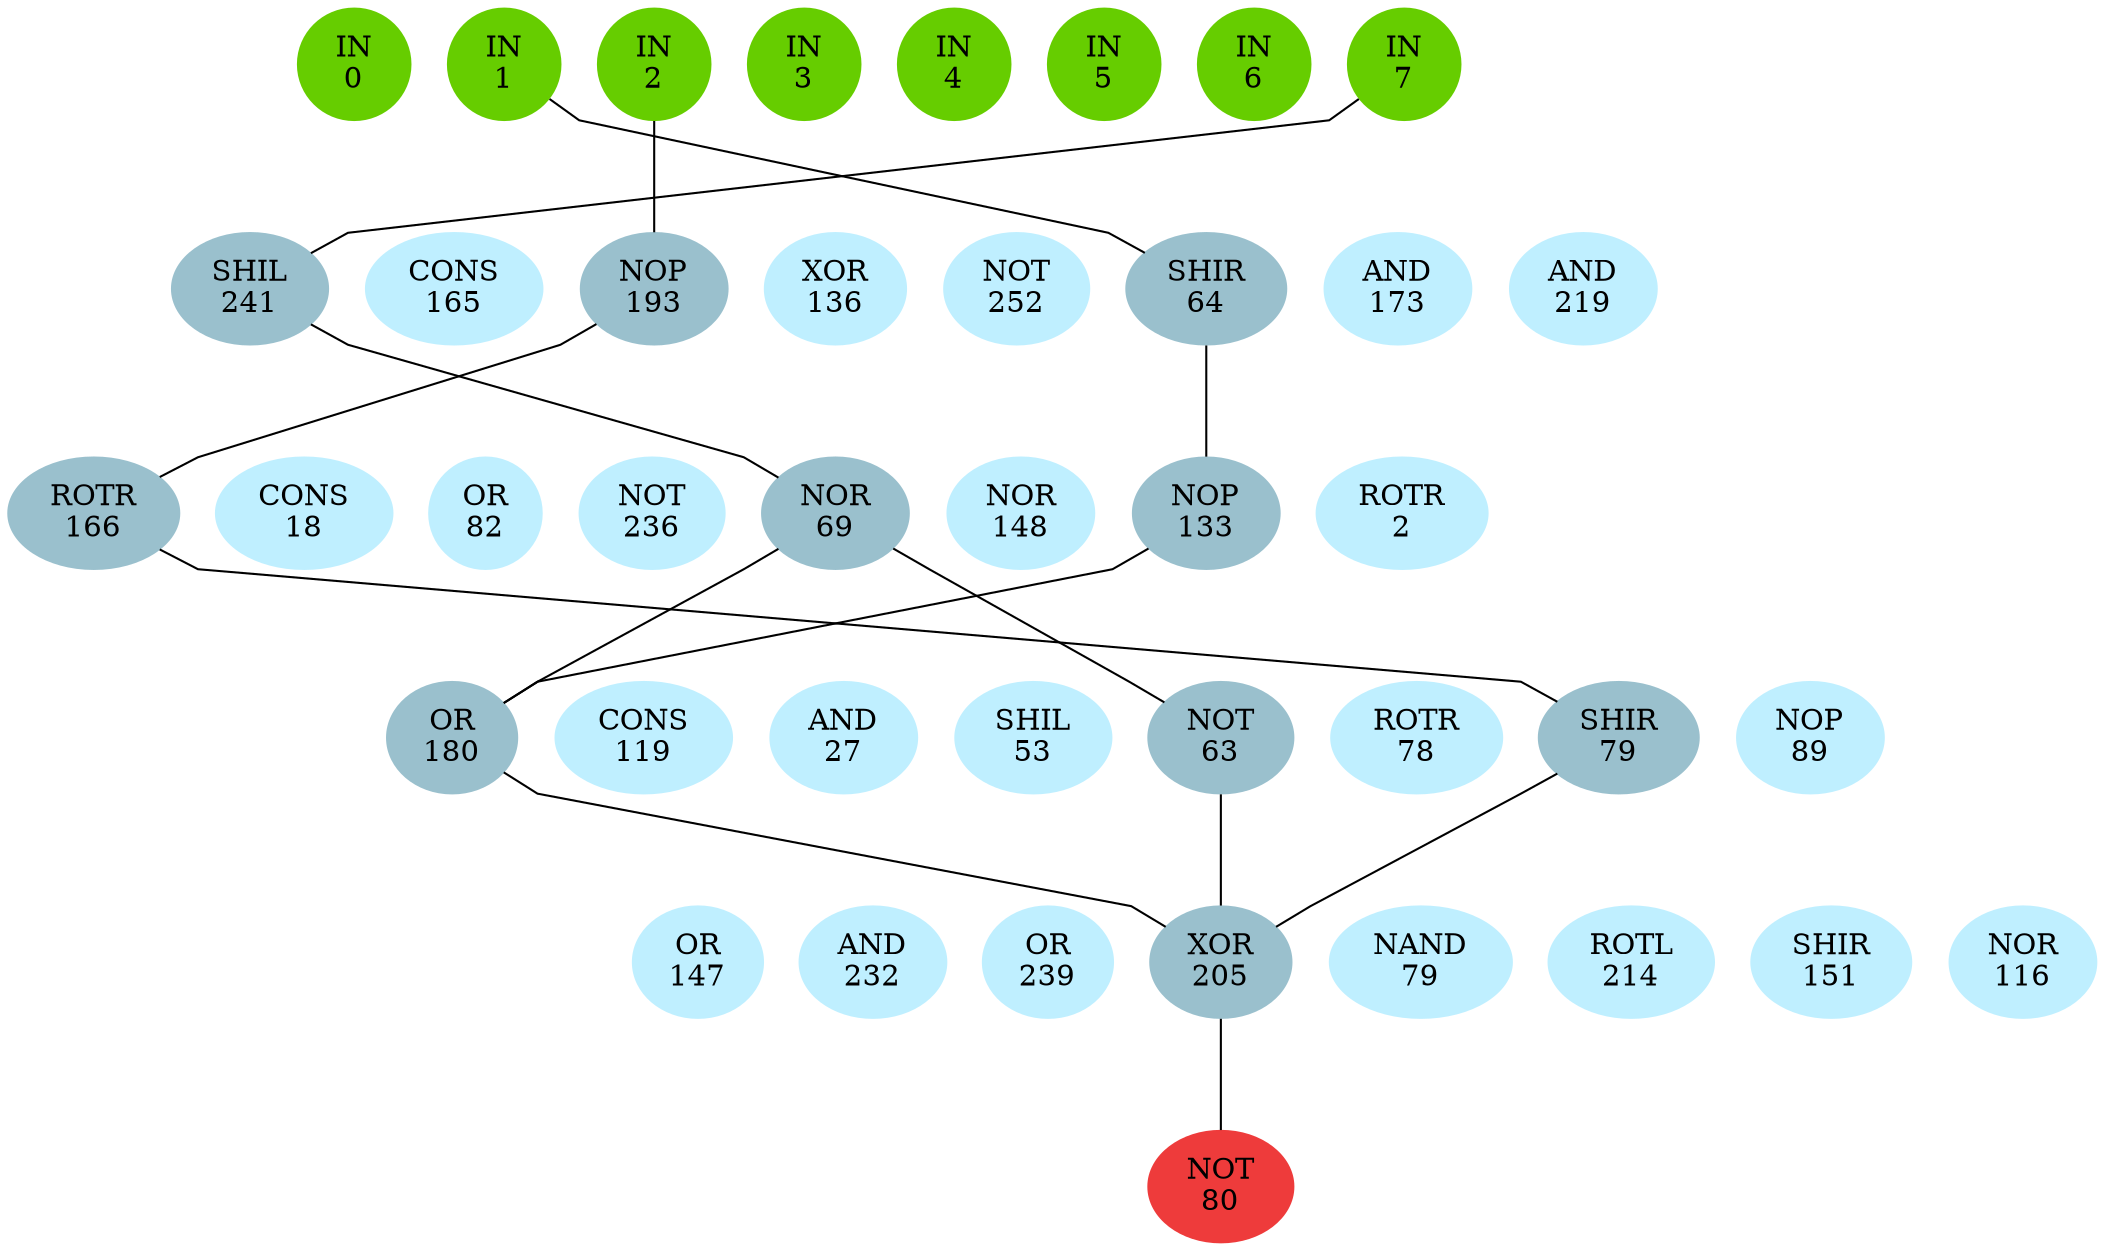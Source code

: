 graph EACircuit {
rankdir=BT;
ranksep=0.75;
ordering=out;
splines=polyline;
node [style=filled, color=lightblue2];

{ rank=same;
node [color=chartreuse3];
"-1_0"[label="IN\n0"];
node [color=chartreuse3];
"-1_1"[label="IN\n1"];
node [color=chartreuse3];
"-1_2"[label="IN\n2"];
node [color=chartreuse3];
"-1_3"[label="IN\n3"];
node [color=chartreuse3];
"-1_4"[label="IN\n4"];
node [color=chartreuse3];
"-1_5"[label="IN\n5"];
node [color=chartreuse3];
"-1_6"[label="IN\n6"];
node [color=chartreuse3];
"-1_7"[label="IN\n7"];
}
{ rank=same;
node [color=lightblue3];
"0_0"[label="SHIL\n241"];
node [color=lightblue1];
"0_1"[label="CONS\n165"];
node [color=lightblue3];
"0_2"[label="NOP\n193"];
node [color=lightblue1];
"0_3"[label="XOR\n136"];
node [color=lightblue1];
"0_4"[label="NOT\n252"];
node [color=lightblue3];
"0_5"[label="SHIR\n64"];
node [color=lightblue1];
"0_6"[label="AND\n173"];
node [color=lightblue1];
"0_7"[label="AND\n219"];
}
{ rank=same;
node [color=lightblue3];
"1_0"[label="ROTR\n166"];
node [color=lightblue1];
"1_1"[label="CONS\n18"];
node [color=lightblue1];
"1_2"[label="OR\n82"];
node [color=lightblue1];
"1_3"[label="NOT\n236"];
node [color=lightblue3];
"1_4"[label="NOR\n69"];
node [color=lightblue1];
"1_5"[label="NOR\n148"];
node [color=lightblue3];
"1_6"[label="NOP\n133"];
node [color=lightblue1];
"1_7"[label="ROTR\n2"];
}
{ rank=same;
node [color=lightblue3];
"2_0"[label="OR\n180"];
node [color=lightblue1];
"2_1"[label="CONS\n119"];
node [color=lightblue1];
"2_2"[label="AND\n27"];
node [color=lightblue1];
"2_3"[label="SHIL\n53"];
node [color=lightblue3];
"2_4"[label="NOT\n63"];
node [color=lightblue1];
"2_5"[label="ROTR\n78"];
node [color=lightblue3];
"2_6"[label="SHIR\n79"];
node [color=lightblue1];
"2_7"[label="NOP\n89"];
}
{ rank=same;
node [color=lightblue1];
"3_0"[label="OR\n147"];
node [color=lightblue1];
"3_1"[label="AND\n232"];
node [color=lightblue1];
"3_2"[label="OR\n239"];
node [color=lightblue3];
"3_3"[label="XOR\n205"];
node [color=lightblue1];
"3_4"[label="NAND\n79"];
node [color=lightblue1];
"3_5"[label="ROTL\n214"];
node [color=lightblue1];
"3_6"[label="SHIR\n151"];
node [color=lightblue1];
"3_7"[label="NOR\n116"];
}
{ rank=same;
node [color=brown2];
"4_0"[label="NOT\n80"];
}
edge[style=invis];
"-1_0" -- "-1_1" -- "-1_2" -- "-1_3" -- "-1_4" -- "-1_5" -- "-1_6" -- "-1_7";
"0_0" -- "0_1" -- "0_2" -- "0_3" -- "0_4" -- "0_5" -- "0_6" -- "0_7";
"1_0" -- "1_1" -- "1_2" -- "1_3" -- "1_4" -- "1_5" -- "1_6" -- "1_7";
"2_0" -- "2_1" -- "2_2" -- "2_3" -- "2_4" -- "2_5" -- "2_6" -- "2_7";
"3_0" -- "3_1" -- "3_2" -- "3_3" -- "3_4" -- "3_5" -- "3_6" -- "3_7";
"4_0" -- "4_0";
edge[style=solid];
"0_0" -- "-1_7";
"0_2" -- "-1_2";
"0_5" -- "-1_1";
"1_0" -- "0_2";
"1_4" -- "0_0";
"1_6" -- "0_5";
"2_0" -- "1_4";
"2_0" -- "1_6";
"2_4" -- "1_4";
"2_6" -- "1_0";
"3_3" -- "2_0";
"3_3" -- "2_4";
"3_3" -- "2_6";
"4_0" -- "3_3";
}
